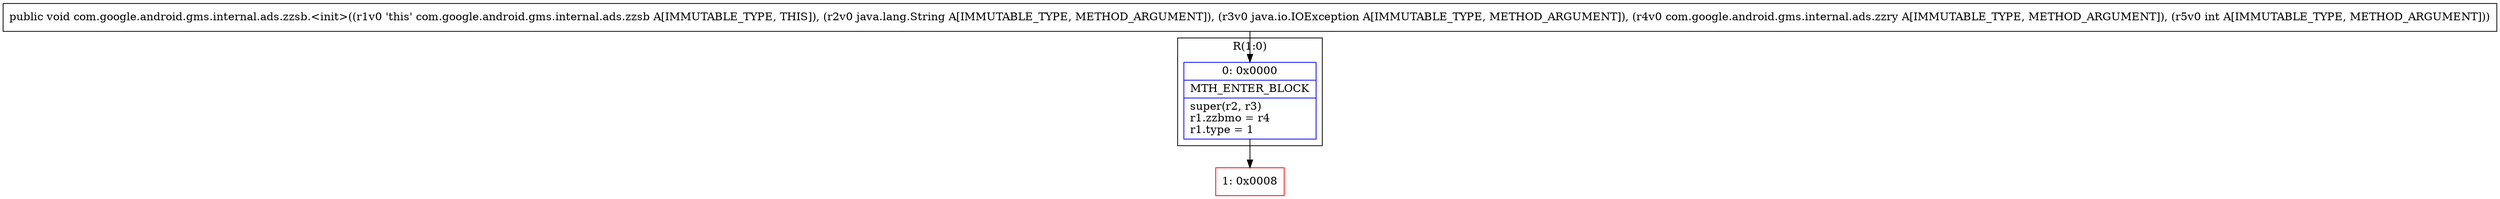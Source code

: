 digraph "CFG forcom.google.android.gms.internal.ads.zzsb.\<init\>(Ljava\/lang\/String;Ljava\/io\/IOException;Lcom\/google\/android\/gms\/internal\/ads\/zzry;I)V" {
subgraph cluster_Region_647424855 {
label = "R(1:0)";
node [shape=record,color=blue];
Node_0 [shape=record,label="{0\:\ 0x0000|MTH_ENTER_BLOCK\l|super(r2, r3)\lr1.zzbmo = r4\lr1.type = 1\l}"];
}
Node_1 [shape=record,color=red,label="{1\:\ 0x0008}"];
MethodNode[shape=record,label="{public void com.google.android.gms.internal.ads.zzsb.\<init\>((r1v0 'this' com.google.android.gms.internal.ads.zzsb A[IMMUTABLE_TYPE, THIS]), (r2v0 java.lang.String A[IMMUTABLE_TYPE, METHOD_ARGUMENT]), (r3v0 java.io.IOException A[IMMUTABLE_TYPE, METHOD_ARGUMENT]), (r4v0 com.google.android.gms.internal.ads.zzry A[IMMUTABLE_TYPE, METHOD_ARGUMENT]), (r5v0 int A[IMMUTABLE_TYPE, METHOD_ARGUMENT])) }"];
MethodNode -> Node_0;
Node_0 -> Node_1;
}

